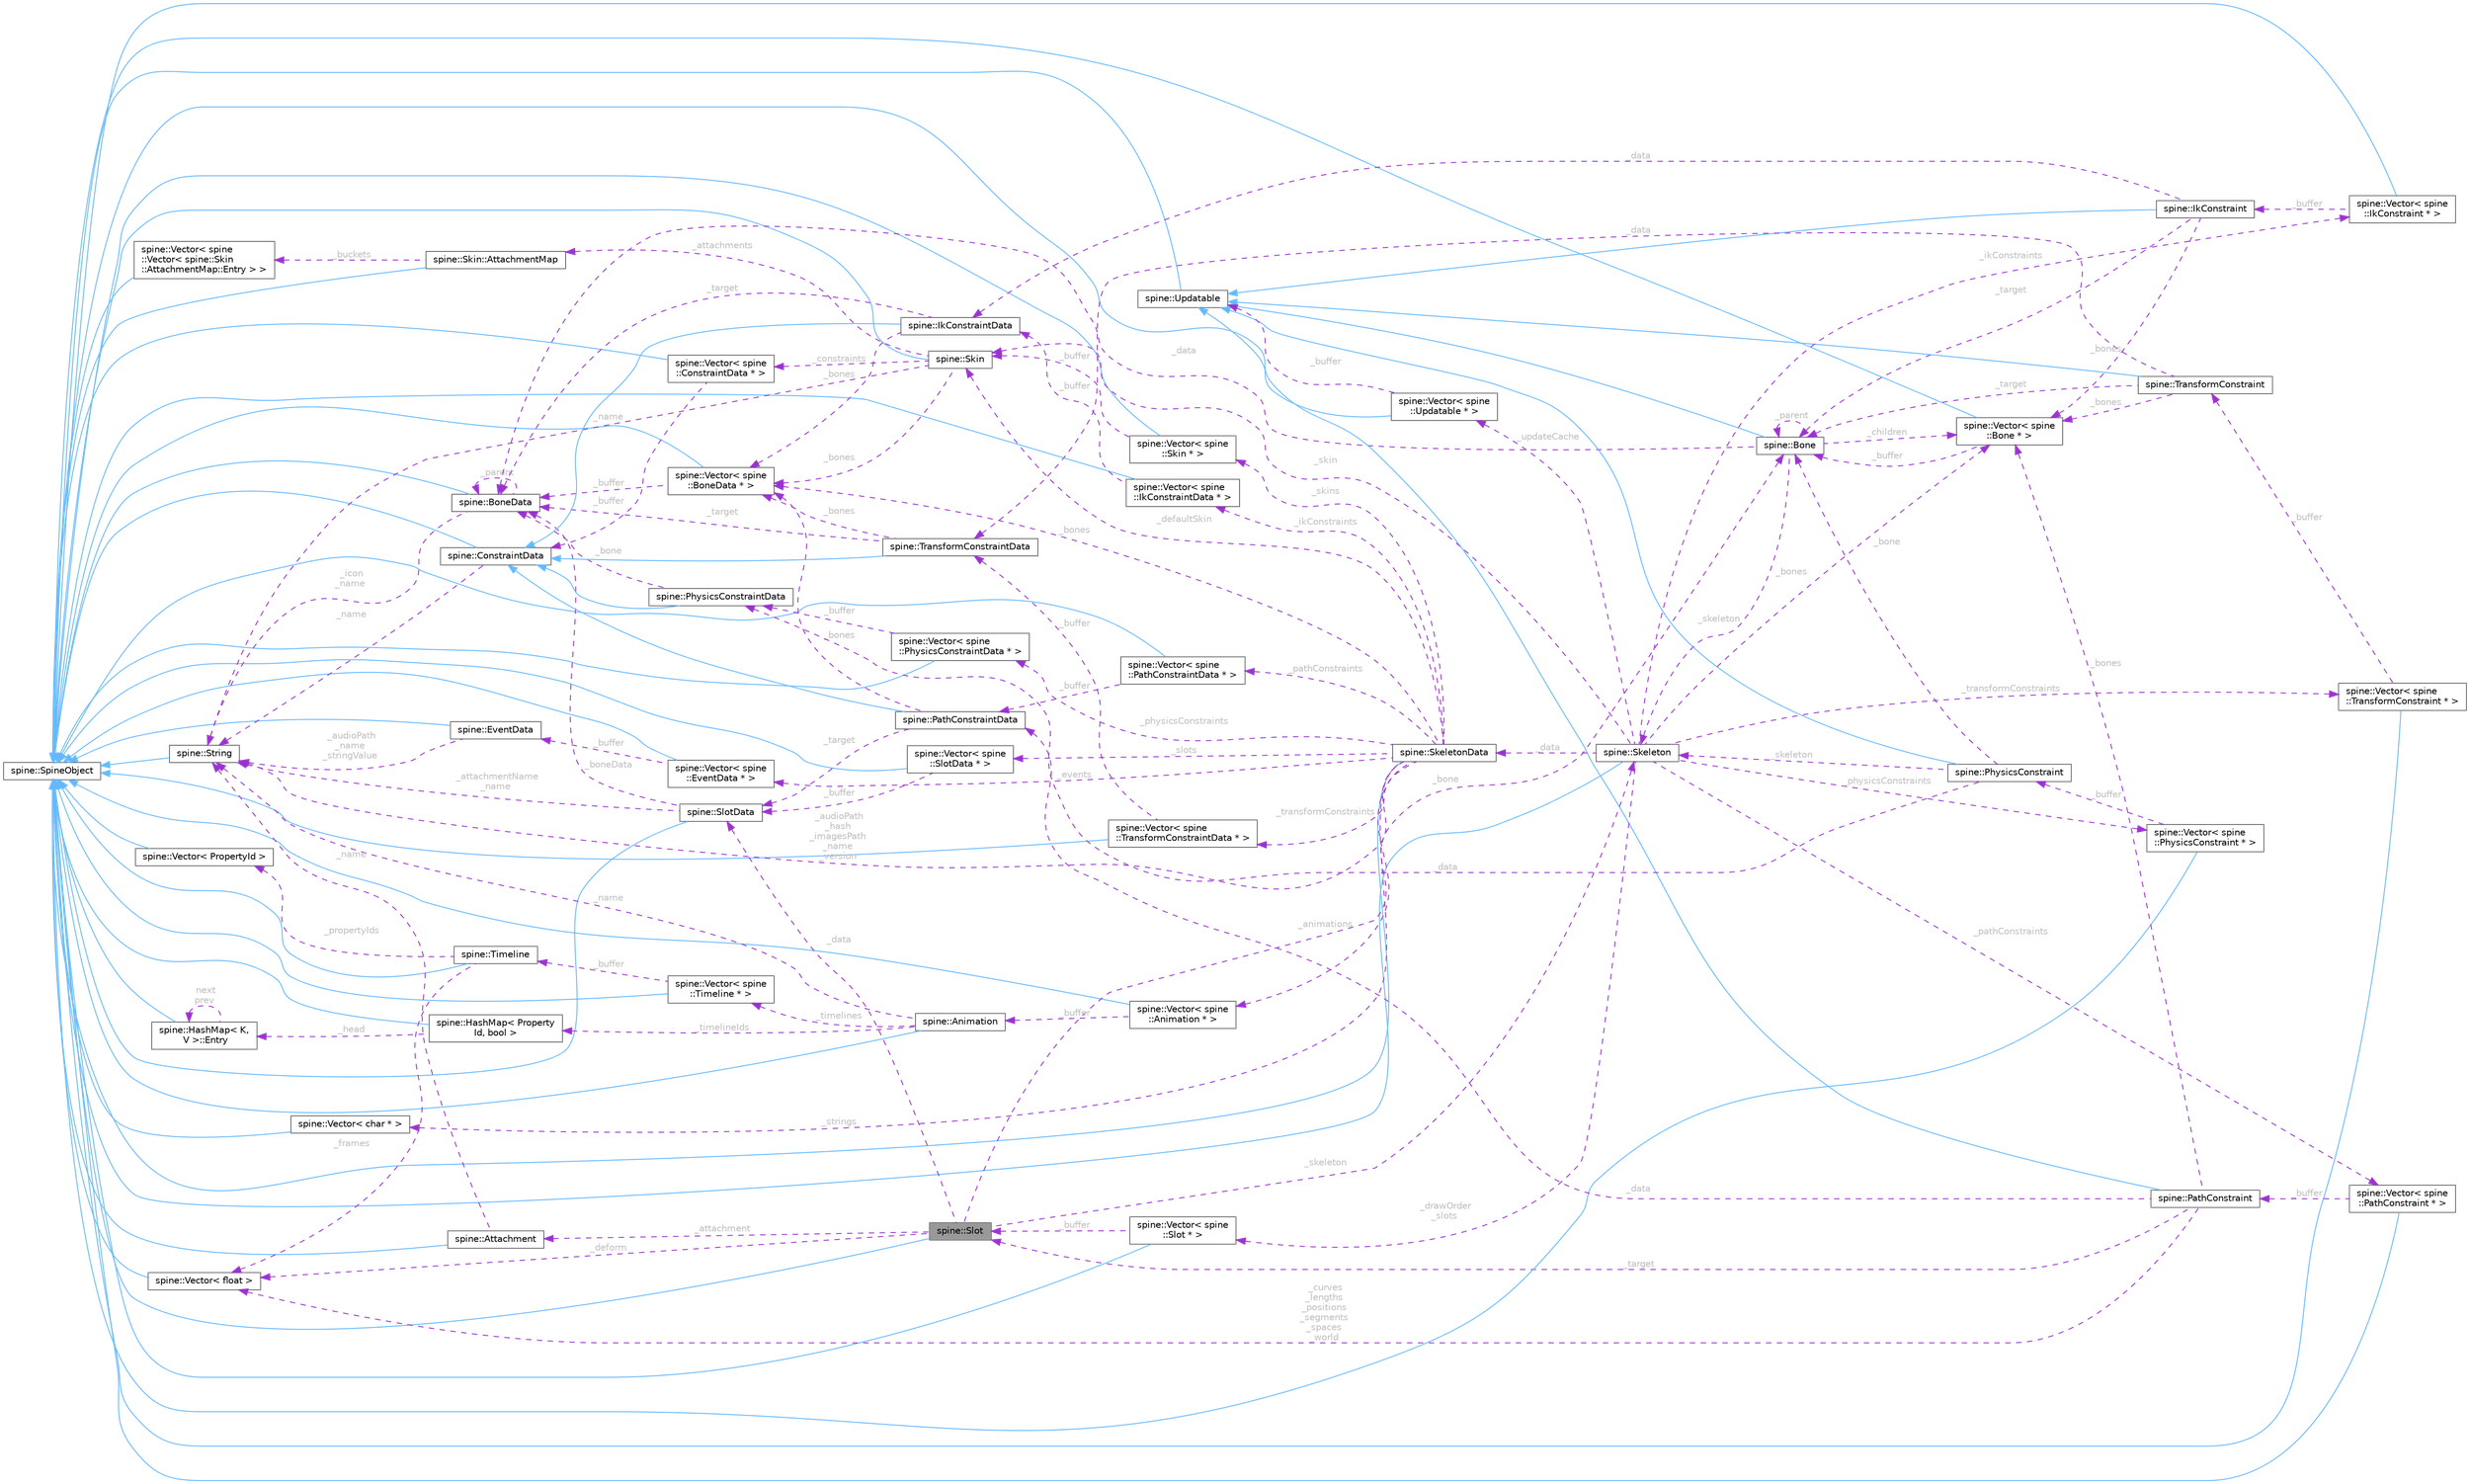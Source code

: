 digraph "spine::Slot"
{
 // LATEX_PDF_SIZE
  bgcolor="transparent";
  edge [fontname=Helvetica,fontsize=10,labelfontname=Helvetica,labelfontsize=10];
  node [fontname=Helvetica,fontsize=10,shape=box,height=0.2,width=0.4];
  rankdir="LR";
  Node1 [id="Node000001",label="spine::Slot",height=0.2,width=0.4,color="gray40", fillcolor="grey60", style="filled", fontcolor="black",tooltip=" "];
  Node2 -> Node1 [id="edge1_Node000001_Node000002",dir="back",color="steelblue1",style="solid",tooltip=" "];
  Node2 [id="Node000002",label="spine::SpineObject",height=0.2,width=0.4,color="gray40", fillcolor="white", style="filled",URL="$classspine_1_1_spine_object.html",tooltip=" "];
  Node3 -> Node1 [id="edge2_Node000001_Node000003",dir="back",color="darkorchid3",style="dashed",tooltip=" ",label=" _data",fontcolor="grey" ];
  Node3 [id="Node000003",label="spine::SlotData",height=0.2,width=0.4,color="gray40", fillcolor="white", style="filled",URL="$classspine_1_1_slot_data.html",tooltip=" "];
  Node2 -> Node3 [id="edge3_Node000003_Node000002",dir="back",color="steelblue1",style="solid",tooltip=" "];
  Node4 -> Node3 [id="edge4_Node000003_Node000004",dir="back",color="darkorchid3",style="dashed",tooltip=" ",label=" _attachmentName\n_name",fontcolor="grey" ];
  Node4 [id="Node000004",label="spine::String",height=0.2,width=0.4,color="gray40", fillcolor="white", style="filled",URL="$classspine_1_1_string.html",tooltip=" "];
  Node2 -> Node4 [id="edge5_Node000004_Node000002",dir="back",color="steelblue1",style="solid",tooltip=" "];
  Node5 -> Node3 [id="edge6_Node000003_Node000005",dir="back",color="darkorchid3",style="dashed",tooltip=" ",label=" _boneData",fontcolor="grey" ];
  Node5 [id="Node000005",label="spine::BoneData",height=0.2,width=0.4,color="gray40", fillcolor="white", style="filled",URL="$classspine_1_1_bone_data.html",tooltip=" "];
  Node2 -> Node5 [id="edge7_Node000005_Node000002",dir="back",color="steelblue1",style="solid",tooltip=" "];
  Node4 -> Node5 [id="edge8_Node000005_Node000004",dir="back",color="darkorchid3",style="dashed",tooltip=" ",label=" _icon\n_name",fontcolor="grey" ];
  Node5 -> Node5 [id="edge9_Node000005_Node000005",dir="back",color="darkorchid3",style="dashed",tooltip=" ",label=" _parent",fontcolor="grey" ];
  Node6 -> Node1 [id="edge10_Node000001_Node000006",dir="back",color="darkorchid3",style="dashed",tooltip=" ",label=" _bone",fontcolor="grey" ];
  Node6 [id="Node000006",label="spine::Bone",height=0.2,width=0.4,color="gray40", fillcolor="white", style="filled",URL="$classspine_1_1_bone.html",tooltip=" "];
  Node7 -> Node6 [id="edge11_Node000006_Node000007",dir="back",color="steelblue1",style="solid",tooltip=" "];
  Node7 [id="Node000007",label="spine::Updatable",height=0.2,width=0.4,color="gray40", fillcolor="white", style="filled",URL="$classspine_1_1_updatable.html",tooltip=" "];
  Node2 -> Node7 [id="edge12_Node000007_Node000002",dir="back",color="steelblue1",style="solid",tooltip=" "];
  Node5 -> Node6 [id="edge13_Node000006_Node000005",dir="back",color="darkorchid3",style="dashed",tooltip=" ",label=" _data",fontcolor="grey" ];
  Node8 -> Node6 [id="edge14_Node000006_Node000008",dir="back",color="darkorchid3",style="dashed",tooltip=" ",label=" _skeleton",fontcolor="grey" ];
  Node8 [id="Node000008",label="spine::Skeleton",height=0.2,width=0.4,color="gray40", fillcolor="white", style="filled",URL="$classspine_1_1_skeleton.html",tooltip=" "];
  Node2 -> Node8 [id="edge15_Node000008_Node000002",dir="back",color="steelblue1",style="solid",tooltip=" "];
  Node9 -> Node8 [id="edge16_Node000008_Node000009",dir="back",color="darkorchid3",style="dashed",tooltip=" ",label=" _data",fontcolor="grey" ];
  Node9 [id="Node000009",label="spine::SkeletonData",height=0.2,width=0.4,color="gray40", fillcolor="white", style="filled",URL="$classspine_1_1_skeleton_data.html",tooltip="Stores the setup pose and all of the stateless data for a skeleton."];
  Node2 -> Node9 [id="edge17_Node000009_Node000002",dir="back",color="steelblue1",style="solid",tooltip=" "];
  Node4 -> Node9 [id="edge18_Node000009_Node000004",dir="back",color="darkorchid3",style="dashed",tooltip=" ",label=" _audioPath\n_hash\n_imagesPath\n_name\n_version",fontcolor="grey" ];
  Node10 -> Node9 [id="edge19_Node000009_Node000010",dir="back",color="darkorchid3",style="dashed",tooltip=" ",label=" _bones",fontcolor="grey" ];
  Node10 [id="Node000010",label="spine::Vector\< spine\l::BoneData * \>",height=0.2,width=0.4,color="gray40", fillcolor="white", style="filled",URL="$classspine_1_1_vector.html",tooltip=" "];
  Node2 -> Node10 [id="edge20_Node000010_Node000002",dir="back",color="steelblue1",style="solid",tooltip=" "];
  Node5 -> Node10 [id="edge21_Node000010_Node000005",dir="back",color="darkorchid3",style="dashed",tooltip=" ",label=" _buffer",fontcolor="grey" ];
  Node11 -> Node9 [id="edge22_Node000009_Node000011",dir="back",color="darkorchid3",style="dashed",tooltip=" ",label=" _slots",fontcolor="grey" ];
  Node11 [id="Node000011",label="spine::Vector\< spine\l::SlotData * \>",height=0.2,width=0.4,color="gray40", fillcolor="white", style="filled",URL="$classspine_1_1_vector.html",tooltip=" "];
  Node2 -> Node11 [id="edge23_Node000011_Node000002",dir="back",color="steelblue1",style="solid",tooltip=" "];
  Node3 -> Node11 [id="edge24_Node000011_Node000003",dir="back",color="darkorchid3",style="dashed",tooltip=" ",label=" _buffer",fontcolor="grey" ];
  Node12 -> Node9 [id="edge25_Node000009_Node000012",dir="back",color="darkorchid3",style="dashed",tooltip=" ",label=" _skins",fontcolor="grey" ];
  Node12 [id="Node000012",label="spine::Vector\< spine\l::Skin * \>",height=0.2,width=0.4,color="gray40", fillcolor="white", style="filled",URL="$classspine_1_1_vector.html",tooltip=" "];
  Node2 -> Node12 [id="edge26_Node000012_Node000002",dir="back",color="steelblue1",style="solid",tooltip=" "];
  Node13 -> Node12 [id="edge27_Node000012_Node000013",dir="back",color="darkorchid3",style="dashed",tooltip=" ",label=" _buffer",fontcolor="grey" ];
  Node13 [id="Node000013",label="spine::Skin",height=0.2,width=0.4,color="gray40", fillcolor="white", style="filled",URL="$classspine_1_1_skin.html",tooltip=" "];
  Node2 -> Node13 [id="edge28_Node000013_Node000002",dir="back",color="steelblue1",style="solid",tooltip=" "];
  Node4 -> Node13 [id="edge29_Node000013_Node000004",dir="back",color="darkorchid3",style="dashed",tooltip=" ",label=" _name",fontcolor="grey" ];
  Node14 -> Node13 [id="edge30_Node000013_Node000014",dir="back",color="darkorchid3",style="dashed",tooltip=" ",label=" _attachments",fontcolor="grey" ];
  Node14 [id="Node000014",label="spine::Skin::AttachmentMap",height=0.2,width=0.4,color="gray40", fillcolor="white", style="filled",URL="$classspine_1_1_skin_1_1_attachment_map.html",tooltip=" "];
  Node2 -> Node14 [id="edge31_Node000014_Node000002",dir="back",color="steelblue1",style="solid",tooltip=" "];
  Node15 -> Node14 [id="edge32_Node000014_Node000015",dir="back",color="darkorchid3",style="dashed",tooltip=" ",label=" _buckets",fontcolor="grey" ];
  Node15 [id="Node000015",label="spine::Vector\< spine\l::Vector\< spine::Skin\l::AttachmentMap::Entry \> \>",height=0.2,width=0.4,color="gray40", fillcolor="white", style="filled",URL="$classspine_1_1_vector.html",tooltip=" "];
  Node2 -> Node15 [id="edge33_Node000015_Node000002",dir="back",color="steelblue1",style="solid",tooltip=" "];
  Node10 -> Node13 [id="edge34_Node000013_Node000010",dir="back",color="darkorchid3",style="dashed",tooltip=" ",label=" _bones",fontcolor="grey" ];
  Node16 -> Node13 [id="edge35_Node000013_Node000016",dir="back",color="darkorchid3",style="dashed",tooltip=" ",label=" _constraints",fontcolor="grey" ];
  Node16 [id="Node000016",label="spine::Vector\< spine\l::ConstraintData * \>",height=0.2,width=0.4,color="gray40", fillcolor="white", style="filled",URL="$classspine_1_1_vector.html",tooltip=" "];
  Node2 -> Node16 [id="edge36_Node000016_Node000002",dir="back",color="steelblue1",style="solid",tooltip=" "];
  Node17 -> Node16 [id="edge37_Node000016_Node000017",dir="back",color="darkorchid3",style="dashed",tooltip=" ",label=" _buffer",fontcolor="grey" ];
  Node17 [id="Node000017",label="spine::ConstraintData",height=0.2,width=0.4,color="gray40", fillcolor="white", style="filled",URL="$classspine_1_1_constraint_data.html",tooltip="The interface for all constraints."];
  Node2 -> Node17 [id="edge38_Node000017_Node000002",dir="back",color="steelblue1",style="solid",tooltip=" "];
  Node4 -> Node17 [id="edge39_Node000017_Node000004",dir="back",color="darkorchid3",style="dashed",tooltip=" ",label=" _name",fontcolor="grey" ];
  Node13 -> Node9 [id="edge40_Node000009_Node000013",dir="back",color="darkorchid3",style="dashed",tooltip=" ",label=" _defaultSkin",fontcolor="grey" ];
  Node18 -> Node9 [id="edge41_Node000009_Node000018",dir="back",color="darkorchid3",style="dashed",tooltip=" ",label=" _events",fontcolor="grey" ];
  Node18 [id="Node000018",label="spine::Vector\< spine\l::EventData * \>",height=0.2,width=0.4,color="gray40", fillcolor="white", style="filled",URL="$classspine_1_1_vector.html",tooltip=" "];
  Node2 -> Node18 [id="edge42_Node000018_Node000002",dir="back",color="steelblue1",style="solid",tooltip=" "];
  Node19 -> Node18 [id="edge43_Node000018_Node000019",dir="back",color="darkorchid3",style="dashed",tooltip=" ",label=" _buffer",fontcolor="grey" ];
  Node19 [id="Node000019",label="spine::EventData",height=0.2,width=0.4,color="gray40", fillcolor="white", style="filled",URL="$classspine_1_1_event_data.html",tooltip="Stores the setup pose values for an Event."];
  Node2 -> Node19 [id="edge44_Node000019_Node000002",dir="back",color="steelblue1",style="solid",tooltip=" "];
  Node4 -> Node19 [id="edge45_Node000019_Node000004",dir="back",color="darkorchid3",style="dashed",tooltip=" ",label=" _audioPath\n_name\n_stringValue",fontcolor="grey" ];
  Node20 -> Node9 [id="edge46_Node000009_Node000020",dir="back",color="darkorchid3",style="dashed",tooltip=" ",label=" _animations",fontcolor="grey" ];
  Node20 [id="Node000020",label="spine::Vector\< spine\l::Animation * \>",height=0.2,width=0.4,color="gray40", fillcolor="white", style="filled",URL="$classspine_1_1_vector.html",tooltip=" "];
  Node2 -> Node20 [id="edge47_Node000020_Node000002",dir="back",color="steelblue1",style="solid",tooltip=" "];
  Node21 -> Node20 [id="edge48_Node000020_Node000021",dir="back",color="darkorchid3",style="dashed",tooltip=" ",label=" _buffer",fontcolor="grey" ];
  Node21 [id="Node000021",label="spine::Animation",height=0.2,width=0.4,color="gray40", fillcolor="white", style="filled",URL="$classspine_1_1_animation.html",tooltip=" "];
  Node2 -> Node21 [id="edge49_Node000021_Node000002",dir="back",color="steelblue1",style="solid",tooltip=" "];
  Node22 -> Node21 [id="edge50_Node000021_Node000022",dir="back",color="darkorchid3",style="dashed",tooltip=" ",label=" _timelines",fontcolor="grey" ];
  Node22 [id="Node000022",label="spine::Vector\< spine\l::Timeline * \>",height=0.2,width=0.4,color="gray40", fillcolor="white", style="filled",URL="$classspine_1_1_vector.html",tooltip=" "];
  Node2 -> Node22 [id="edge51_Node000022_Node000002",dir="back",color="steelblue1",style="solid",tooltip=" "];
  Node23 -> Node22 [id="edge52_Node000022_Node000023",dir="back",color="darkorchid3",style="dashed",tooltip=" ",label=" _buffer",fontcolor="grey" ];
  Node23 [id="Node000023",label="spine::Timeline",height=0.2,width=0.4,color="gray40", fillcolor="white", style="filled",URL="$classspine_1_1_timeline.html",tooltip=" "];
  Node2 -> Node23 [id="edge53_Node000023_Node000002",dir="back",color="steelblue1",style="solid",tooltip=" "];
  Node24 -> Node23 [id="edge54_Node000023_Node000024",dir="back",color="darkorchid3",style="dashed",tooltip=" ",label=" _propertyIds",fontcolor="grey" ];
  Node24 [id="Node000024",label="spine::Vector\< PropertyId \>",height=0.2,width=0.4,color="gray40", fillcolor="white", style="filled",URL="$classspine_1_1_vector.html",tooltip=" "];
  Node2 -> Node24 [id="edge55_Node000024_Node000002",dir="back",color="steelblue1",style="solid",tooltip=" "];
  Node25 -> Node23 [id="edge56_Node000023_Node000025",dir="back",color="darkorchid3",style="dashed",tooltip=" ",label=" _frames",fontcolor="grey" ];
  Node25 [id="Node000025",label="spine::Vector\< float \>",height=0.2,width=0.4,color="gray40", fillcolor="white", style="filled",URL="$classspine_1_1_vector.html",tooltip=" "];
  Node2 -> Node25 [id="edge57_Node000025_Node000002",dir="back",color="steelblue1",style="solid",tooltip=" "];
  Node26 -> Node21 [id="edge58_Node000021_Node000026",dir="back",color="darkorchid3",style="dashed",tooltip=" ",label=" _timelineIds",fontcolor="grey" ];
  Node26 [id="Node000026",label="spine::HashMap\< Property\lId, bool \>",height=0.2,width=0.4,color="gray40", fillcolor="white", style="filled",URL="$classspine_1_1_hash_map.html",tooltip=" "];
  Node2 -> Node26 [id="edge59_Node000026_Node000002",dir="back",color="steelblue1",style="solid",tooltip=" "];
  Node27 -> Node26 [id="edge60_Node000026_Node000027",dir="back",color="darkorchid3",style="dashed",tooltip=" ",label=" _head",fontcolor="grey" ];
  Node27 [id="Node000027",label="spine::HashMap\< K,\l V \>::Entry",height=0.2,width=0.4,color="gray40", fillcolor="white", style="filled",URL="$classspine_1_1_hash_map_1_1_entry.html",tooltip=" "];
  Node2 -> Node27 [id="edge61_Node000027_Node000002",dir="back",color="steelblue1",style="solid",tooltip=" "];
  Node27 -> Node27 [id="edge62_Node000027_Node000027",dir="back",color="darkorchid3",style="dashed",tooltip=" ",label=" next\nprev",fontcolor="grey" ];
  Node4 -> Node21 [id="edge63_Node000021_Node000004",dir="back",color="darkorchid3",style="dashed",tooltip=" ",label=" _name",fontcolor="grey" ];
  Node28 -> Node9 [id="edge64_Node000009_Node000028",dir="back",color="darkorchid3",style="dashed",tooltip=" ",label=" _ikConstraints",fontcolor="grey" ];
  Node28 [id="Node000028",label="spine::Vector\< spine\l::IkConstraintData * \>",height=0.2,width=0.4,color="gray40", fillcolor="white", style="filled",URL="$classspine_1_1_vector.html",tooltip=" "];
  Node2 -> Node28 [id="edge65_Node000028_Node000002",dir="back",color="steelblue1",style="solid",tooltip=" "];
  Node29 -> Node28 [id="edge66_Node000028_Node000029",dir="back",color="darkorchid3",style="dashed",tooltip=" ",label=" _buffer",fontcolor="grey" ];
  Node29 [id="Node000029",label="spine::IkConstraintData",height=0.2,width=0.4,color="gray40", fillcolor="white", style="filled",URL="$classspine_1_1_ik_constraint_data.html",tooltip=" "];
  Node17 -> Node29 [id="edge67_Node000029_Node000017",dir="back",color="steelblue1",style="solid",tooltip=" "];
  Node10 -> Node29 [id="edge68_Node000029_Node000010",dir="back",color="darkorchid3",style="dashed",tooltip=" ",label=" _bones",fontcolor="grey" ];
  Node5 -> Node29 [id="edge69_Node000029_Node000005",dir="back",color="darkorchid3",style="dashed",tooltip=" ",label=" _target",fontcolor="grey" ];
  Node30 -> Node9 [id="edge70_Node000009_Node000030",dir="back",color="darkorchid3",style="dashed",tooltip=" ",label=" _transformConstraints",fontcolor="grey" ];
  Node30 [id="Node000030",label="spine::Vector\< spine\l::TransformConstraintData * \>",height=0.2,width=0.4,color="gray40", fillcolor="white", style="filled",URL="$classspine_1_1_vector.html",tooltip=" "];
  Node2 -> Node30 [id="edge71_Node000030_Node000002",dir="back",color="steelblue1",style="solid",tooltip=" "];
  Node31 -> Node30 [id="edge72_Node000030_Node000031",dir="back",color="darkorchid3",style="dashed",tooltip=" ",label=" _buffer",fontcolor="grey" ];
  Node31 [id="Node000031",label="spine::TransformConstraintData",height=0.2,width=0.4,color="gray40", fillcolor="white", style="filled",URL="$classspine_1_1_transform_constraint_data.html",tooltip=" "];
  Node17 -> Node31 [id="edge73_Node000031_Node000017",dir="back",color="steelblue1",style="solid",tooltip=" "];
  Node10 -> Node31 [id="edge74_Node000031_Node000010",dir="back",color="darkorchid3",style="dashed",tooltip=" ",label=" _bones",fontcolor="grey" ];
  Node5 -> Node31 [id="edge75_Node000031_Node000005",dir="back",color="darkorchid3",style="dashed",tooltip=" ",label=" _target",fontcolor="grey" ];
  Node32 -> Node9 [id="edge76_Node000009_Node000032",dir="back",color="darkorchid3",style="dashed",tooltip=" ",label=" _pathConstraints",fontcolor="grey" ];
  Node32 [id="Node000032",label="spine::Vector\< spine\l::PathConstraintData * \>",height=0.2,width=0.4,color="gray40", fillcolor="white", style="filled",URL="$classspine_1_1_vector.html",tooltip=" "];
  Node2 -> Node32 [id="edge77_Node000032_Node000002",dir="back",color="steelblue1",style="solid",tooltip=" "];
  Node33 -> Node32 [id="edge78_Node000032_Node000033",dir="back",color="darkorchid3",style="dashed",tooltip=" ",label=" _buffer",fontcolor="grey" ];
  Node33 [id="Node000033",label="spine::PathConstraintData",height=0.2,width=0.4,color="gray40", fillcolor="white", style="filled",URL="$classspine_1_1_path_constraint_data.html",tooltip=" "];
  Node17 -> Node33 [id="edge79_Node000033_Node000017",dir="back",color="steelblue1",style="solid",tooltip=" "];
  Node10 -> Node33 [id="edge80_Node000033_Node000010",dir="back",color="darkorchid3",style="dashed",tooltip=" ",label=" _bones",fontcolor="grey" ];
  Node3 -> Node33 [id="edge81_Node000033_Node000003",dir="back",color="darkorchid3",style="dashed",tooltip=" ",label=" _target",fontcolor="grey" ];
  Node34 -> Node9 [id="edge82_Node000009_Node000034",dir="back",color="darkorchid3",style="dashed",tooltip=" ",label=" _physicsConstraints",fontcolor="grey" ];
  Node34 [id="Node000034",label="spine::Vector\< spine\l::PhysicsConstraintData * \>",height=0.2,width=0.4,color="gray40", fillcolor="white", style="filled",URL="$classspine_1_1_vector.html",tooltip=" "];
  Node2 -> Node34 [id="edge83_Node000034_Node000002",dir="back",color="steelblue1",style="solid",tooltip=" "];
  Node35 -> Node34 [id="edge84_Node000034_Node000035",dir="back",color="darkorchid3",style="dashed",tooltip=" ",label=" _buffer",fontcolor="grey" ];
  Node35 [id="Node000035",label="spine::PhysicsConstraintData",height=0.2,width=0.4,color="gray40", fillcolor="white", style="filled",URL="$classspine_1_1_physics_constraint_data.html",tooltip=" "];
  Node17 -> Node35 [id="edge85_Node000035_Node000017",dir="back",color="steelblue1",style="solid",tooltip=" "];
  Node5 -> Node35 [id="edge86_Node000035_Node000005",dir="back",color="darkorchid3",style="dashed",tooltip=" ",label=" _bone",fontcolor="grey" ];
  Node36 -> Node9 [id="edge87_Node000009_Node000036",dir="back",color="darkorchid3",style="dashed",tooltip=" ",label=" _strings",fontcolor="grey" ];
  Node36 [id="Node000036",label="spine::Vector\< char * \>",height=0.2,width=0.4,color="gray40", fillcolor="white", style="filled",URL="$classspine_1_1_vector.html",tooltip=" "];
  Node2 -> Node36 [id="edge88_Node000036_Node000002",dir="back",color="steelblue1",style="solid",tooltip=" "];
  Node37 -> Node8 [id="edge89_Node000008_Node000037",dir="back",color="darkorchid3",style="dashed",tooltip=" ",label=" _bones",fontcolor="grey" ];
  Node37 [id="Node000037",label="spine::Vector\< spine\l::Bone * \>",height=0.2,width=0.4,color="gray40", fillcolor="white", style="filled",URL="$classspine_1_1_vector.html",tooltip=" "];
  Node2 -> Node37 [id="edge90_Node000037_Node000002",dir="back",color="steelblue1",style="solid",tooltip=" "];
  Node6 -> Node37 [id="edge91_Node000037_Node000006",dir="back",color="darkorchid3",style="dashed",tooltip=" ",label=" _buffer",fontcolor="grey" ];
  Node38 -> Node8 [id="edge92_Node000008_Node000038",dir="back",color="darkorchid3",style="dashed",tooltip=" ",label=" _drawOrder\n_slots",fontcolor="grey" ];
  Node38 [id="Node000038",label="spine::Vector\< spine\l::Slot * \>",height=0.2,width=0.4,color="gray40", fillcolor="white", style="filled",URL="$classspine_1_1_vector.html",tooltip=" "];
  Node2 -> Node38 [id="edge93_Node000038_Node000002",dir="back",color="steelblue1",style="solid",tooltip=" "];
  Node1 -> Node38 [id="edge94_Node000038_Node000001",dir="back",color="darkorchid3",style="dashed",tooltip=" ",label=" _buffer",fontcolor="grey" ];
  Node39 -> Node8 [id="edge95_Node000008_Node000039",dir="back",color="darkorchid3",style="dashed",tooltip=" ",label=" _ikConstraints",fontcolor="grey" ];
  Node39 [id="Node000039",label="spine::Vector\< spine\l::IkConstraint * \>",height=0.2,width=0.4,color="gray40", fillcolor="white", style="filled",URL="$classspine_1_1_vector.html",tooltip=" "];
  Node2 -> Node39 [id="edge96_Node000039_Node000002",dir="back",color="steelblue1",style="solid",tooltip=" "];
  Node40 -> Node39 [id="edge97_Node000039_Node000040",dir="back",color="darkorchid3",style="dashed",tooltip=" ",label=" _buffer",fontcolor="grey" ];
  Node40 [id="Node000040",label="spine::IkConstraint",height=0.2,width=0.4,color="gray40", fillcolor="white", style="filled",URL="$classspine_1_1_ik_constraint.html",tooltip=" "];
  Node7 -> Node40 [id="edge98_Node000040_Node000007",dir="back",color="steelblue1",style="solid",tooltip=" "];
  Node29 -> Node40 [id="edge99_Node000040_Node000029",dir="back",color="darkorchid3",style="dashed",tooltip=" ",label=" _data",fontcolor="grey" ];
  Node37 -> Node40 [id="edge100_Node000040_Node000037",dir="back",color="darkorchid3",style="dashed",tooltip=" ",label=" _bones",fontcolor="grey" ];
  Node6 -> Node40 [id="edge101_Node000040_Node000006",dir="back",color="darkorchid3",style="dashed",tooltip=" ",label=" _target",fontcolor="grey" ];
  Node41 -> Node8 [id="edge102_Node000008_Node000041",dir="back",color="darkorchid3",style="dashed",tooltip=" ",label=" _transformConstraints",fontcolor="grey" ];
  Node41 [id="Node000041",label="spine::Vector\< spine\l::TransformConstraint * \>",height=0.2,width=0.4,color="gray40", fillcolor="white", style="filled",URL="$classspine_1_1_vector.html",tooltip=" "];
  Node2 -> Node41 [id="edge103_Node000041_Node000002",dir="back",color="steelblue1",style="solid",tooltip=" "];
  Node42 -> Node41 [id="edge104_Node000041_Node000042",dir="back",color="darkorchid3",style="dashed",tooltip=" ",label=" _buffer",fontcolor="grey" ];
  Node42 [id="Node000042",label="spine::TransformConstraint",height=0.2,width=0.4,color="gray40", fillcolor="white", style="filled",URL="$classspine_1_1_transform_constraint.html",tooltip=" "];
  Node7 -> Node42 [id="edge105_Node000042_Node000007",dir="back",color="steelblue1",style="solid",tooltip=" "];
  Node31 -> Node42 [id="edge106_Node000042_Node000031",dir="back",color="darkorchid3",style="dashed",tooltip=" ",label=" _data",fontcolor="grey" ];
  Node37 -> Node42 [id="edge107_Node000042_Node000037",dir="back",color="darkorchid3",style="dashed",tooltip=" ",label=" _bones",fontcolor="grey" ];
  Node6 -> Node42 [id="edge108_Node000042_Node000006",dir="back",color="darkorchid3",style="dashed",tooltip=" ",label=" _target",fontcolor="grey" ];
  Node43 -> Node8 [id="edge109_Node000008_Node000043",dir="back",color="darkorchid3",style="dashed",tooltip=" ",label=" _pathConstraints",fontcolor="grey" ];
  Node43 [id="Node000043",label="spine::Vector\< spine\l::PathConstraint * \>",height=0.2,width=0.4,color="gray40", fillcolor="white", style="filled",URL="$classspine_1_1_vector.html",tooltip=" "];
  Node2 -> Node43 [id="edge110_Node000043_Node000002",dir="back",color="steelblue1",style="solid",tooltip=" "];
  Node44 -> Node43 [id="edge111_Node000043_Node000044",dir="back",color="darkorchid3",style="dashed",tooltip=" ",label=" _buffer",fontcolor="grey" ];
  Node44 [id="Node000044",label="spine::PathConstraint",height=0.2,width=0.4,color="gray40", fillcolor="white", style="filled",URL="$classspine_1_1_path_constraint.html",tooltip=" "];
  Node7 -> Node44 [id="edge112_Node000044_Node000007",dir="back",color="steelblue1",style="solid",tooltip=" "];
  Node33 -> Node44 [id="edge113_Node000044_Node000033",dir="back",color="darkorchid3",style="dashed",tooltip=" ",label=" _data",fontcolor="grey" ];
  Node37 -> Node44 [id="edge114_Node000044_Node000037",dir="back",color="darkorchid3",style="dashed",tooltip=" ",label=" _bones",fontcolor="grey" ];
  Node1 -> Node44 [id="edge115_Node000044_Node000001",dir="back",color="darkorchid3",style="dashed",tooltip=" ",label=" _target",fontcolor="grey" ];
  Node25 -> Node44 [id="edge116_Node000044_Node000025",dir="back",color="darkorchid3",style="dashed",tooltip=" ",label=" _curves\n_lengths\n_positions\n_segments\n_spaces\n_world",fontcolor="grey" ];
  Node45 -> Node8 [id="edge117_Node000008_Node000045",dir="back",color="darkorchid3",style="dashed",tooltip=" ",label=" _physicsConstraints",fontcolor="grey" ];
  Node45 [id="Node000045",label="spine::Vector\< spine\l::PhysicsConstraint * \>",height=0.2,width=0.4,color="gray40", fillcolor="white", style="filled",URL="$classspine_1_1_vector.html",tooltip=" "];
  Node2 -> Node45 [id="edge118_Node000045_Node000002",dir="back",color="steelblue1",style="solid",tooltip=" "];
  Node46 -> Node45 [id="edge119_Node000045_Node000046",dir="back",color="darkorchid3",style="dashed",tooltip=" ",label=" _buffer",fontcolor="grey" ];
  Node46 [id="Node000046",label="spine::PhysicsConstraint",height=0.2,width=0.4,color="gray40", fillcolor="white", style="filled",URL="$classspine_1_1_physics_constraint.html",tooltip=" "];
  Node7 -> Node46 [id="edge120_Node000046_Node000007",dir="back",color="steelblue1",style="solid",tooltip=" "];
  Node35 -> Node46 [id="edge121_Node000046_Node000035",dir="back",color="darkorchid3",style="dashed",tooltip=" ",label=" _data",fontcolor="grey" ];
  Node6 -> Node46 [id="edge122_Node000046_Node000006",dir="back",color="darkorchid3",style="dashed",tooltip=" ",label=" _bone",fontcolor="grey" ];
  Node8 -> Node46 [id="edge123_Node000046_Node000008",dir="back",color="darkorchid3",style="dashed",tooltip=" ",label=" _skeleton",fontcolor="grey" ];
  Node47 -> Node8 [id="edge124_Node000008_Node000047",dir="back",color="darkorchid3",style="dashed",tooltip=" ",label=" _updateCache",fontcolor="grey" ];
  Node47 [id="Node000047",label="spine::Vector\< spine\l::Updatable * \>",height=0.2,width=0.4,color="gray40", fillcolor="white", style="filled",URL="$classspine_1_1_vector.html",tooltip=" "];
  Node2 -> Node47 [id="edge125_Node000047_Node000002",dir="back",color="steelblue1",style="solid",tooltip=" "];
  Node7 -> Node47 [id="edge126_Node000047_Node000007",dir="back",color="darkorchid3",style="dashed",tooltip=" ",label=" _buffer",fontcolor="grey" ];
  Node13 -> Node8 [id="edge127_Node000008_Node000013",dir="back",color="darkorchid3",style="dashed",tooltip=" ",label=" _skin",fontcolor="grey" ];
  Node6 -> Node6 [id="edge128_Node000006_Node000006",dir="back",color="darkorchid3",style="dashed",tooltip=" ",label=" _parent",fontcolor="grey" ];
  Node37 -> Node6 [id="edge129_Node000006_Node000037",dir="back",color="darkorchid3",style="dashed",tooltip=" ",label=" _children",fontcolor="grey" ];
  Node8 -> Node1 [id="edge130_Node000001_Node000008",dir="back",color="darkorchid3",style="dashed",tooltip=" ",label=" _skeleton",fontcolor="grey" ];
  Node48 -> Node1 [id="edge131_Node000001_Node000048",dir="back",color="darkorchid3",style="dashed",tooltip=" ",label=" _attachment",fontcolor="grey" ];
  Node48 [id="Node000048",label="spine::Attachment",height=0.2,width=0.4,color="gray40", fillcolor="white", style="filled",URL="$classspine_1_1_attachment.html",tooltip=" "];
  Node2 -> Node48 [id="edge132_Node000048_Node000002",dir="back",color="steelblue1",style="solid",tooltip=" "];
  Node4 -> Node48 [id="edge133_Node000048_Node000004",dir="back",color="darkorchid3",style="dashed",tooltip=" ",label=" _name",fontcolor="grey" ];
  Node25 -> Node1 [id="edge134_Node000001_Node000025",dir="back",color="darkorchid3",style="dashed",tooltip=" ",label=" _deform",fontcolor="grey" ];
}
